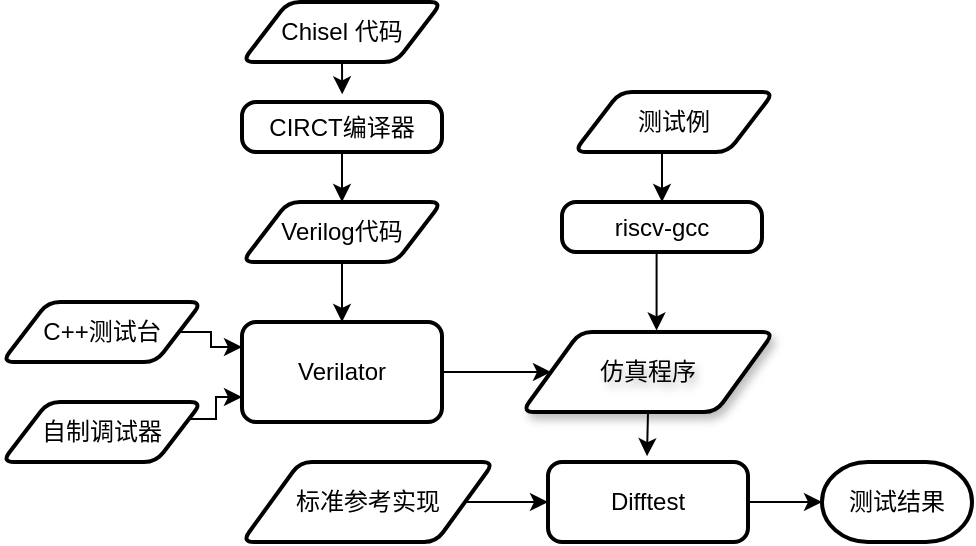 <mxfile version="24.0.4" type="device">
  <diagram id="C5RBs43oDa-KdzZeNtuy" name="Page-1">
    <mxGraphModel dx="988" dy="551" grid="1" gridSize="10" guides="1" tooltips="1" connect="1" arrows="1" fold="1" page="1" pageScale="1" pageWidth="827" pageHeight="1169" math="0" shadow="0">
      <root>
        <mxCell id="WIyWlLk6GJQsqaUBKTNV-0" />
        <mxCell id="WIyWlLk6GJQsqaUBKTNV-1" parent="WIyWlLk6GJQsqaUBKTNV-0" />
        <mxCell id="_5CvA-VoMg5_uBIjGaFQ-31" style="edgeStyle=orthogonalEdgeStyle;rounded=0;orthogonalLoop=1;jettySize=auto;html=1;exitX=0.5;exitY=1;exitDx=0;exitDy=0;entryX=0.5;entryY=0;entryDx=0;entryDy=0;" edge="1" parent="WIyWlLk6GJQsqaUBKTNV-1" source="_5CvA-VoMg5_uBIjGaFQ-3" target="_5CvA-VoMg5_uBIjGaFQ-13">
          <mxGeometry relative="1" as="geometry" />
        </mxCell>
        <mxCell id="_5CvA-VoMg5_uBIjGaFQ-3" value="Verilog代码" style="shape=parallelogram;html=1;strokeWidth=2;perimeter=parallelogramPerimeter;whiteSpace=wrap;rounded=1;arcSize=12;size=0.23;" vertex="1" parent="WIyWlLk6GJQsqaUBKTNV-1">
          <mxGeometry x="180" y="130" width="100" height="30" as="geometry" />
        </mxCell>
        <mxCell id="_5CvA-VoMg5_uBIjGaFQ-28" style="edgeStyle=orthogonalEdgeStyle;rounded=0;orthogonalLoop=1;jettySize=auto;html=1;exitX=0.5;exitY=1;exitDx=0;exitDy=0;entryX=0.5;entryY=0;entryDx=0;entryDy=0;" edge="1" parent="WIyWlLk6GJQsqaUBKTNV-1" source="_5CvA-VoMg5_uBIjGaFQ-11" target="_5CvA-VoMg5_uBIjGaFQ-3">
          <mxGeometry relative="1" as="geometry" />
        </mxCell>
        <mxCell id="_5CvA-VoMg5_uBIjGaFQ-11" value="CIRCT编译器" style="rounded=1;whiteSpace=wrap;html=1;absoluteArcSize=1;arcSize=14;strokeWidth=2;" vertex="1" parent="WIyWlLk6GJQsqaUBKTNV-1">
          <mxGeometry x="180" y="80" width="100" height="25" as="geometry" />
        </mxCell>
        <mxCell id="_5CvA-VoMg5_uBIjGaFQ-12" value="Chisel 代码" style="shape=parallelogram;html=1;strokeWidth=2;perimeter=parallelogramPerimeter;whiteSpace=wrap;rounded=1;arcSize=12;size=0.23;" vertex="1" parent="WIyWlLk6GJQsqaUBKTNV-1">
          <mxGeometry x="180" y="30" width="100" height="30" as="geometry" />
        </mxCell>
        <mxCell id="_5CvA-VoMg5_uBIjGaFQ-32" style="edgeStyle=orthogonalEdgeStyle;rounded=0;orthogonalLoop=1;jettySize=auto;html=1;exitX=1;exitY=0.5;exitDx=0;exitDy=0;" edge="1" parent="WIyWlLk6GJQsqaUBKTNV-1" source="_5CvA-VoMg5_uBIjGaFQ-13" target="_5CvA-VoMg5_uBIjGaFQ-18">
          <mxGeometry relative="1" as="geometry" />
        </mxCell>
        <mxCell id="_5CvA-VoMg5_uBIjGaFQ-13" value="Verilator" style="rounded=1;whiteSpace=wrap;html=1;absoluteArcSize=1;arcSize=14;strokeWidth=2;" vertex="1" parent="WIyWlLk6GJQsqaUBKTNV-1">
          <mxGeometry x="180" y="190" width="100" height="50" as="geometry" />
        </mxCell>
        <mxCell id="_5CvA-VoMg5_uBIjGaFQ-29" style="edgeStyle=elbowEdgeStyle;rounded=0;orthogonalLoop=1;jettySize=auto;html=1;exitX=1;exitY=0.5;exitDx=0;exitDy=0;entryX=0;entryY=0.25;entryDx=0;entryDy=0;" edge="1" parent="WIyWlLk6GJQsqaUBKTNV-1" source="_5CvA-VoMg5_uBIjGaFQ-16" target="_5CvA-VoMg5_uBIjGaFQ-13">
          <mxGeometry relative="1" as="geometry" />
        </mxCell>
        <mxCell id="_5CvA-VoMg5_uBIjGaFQ-16" value="C++测试台" style="shape=parallelogram;html=1;strokeWidth=2;perimeter=parallelogramPerimeter;whiteSpace=wrap;rounded=1;arcSize=12;size=0.23;" vertex="1" parent="WIyWlLk6GJQsqaUBKTNV-1">
          <mxGeometry x="60" y="180" width="100" height="30" as="geometry" />
        </mxCell>
        <mxCell id="_5CvA-VoMg5_uBIjGaFQ-30" style="edgeStyle=elbowEdgeStyle;rounded=0;orthogonalLoop=1;jettySize=auto;html=1;exitX=1;exitY=0.25;exitDx=0;exitDy=0;entryX=0;entryY=0.75;entryDx=0;entryDy=0;" edge="1" parent="WIyWlLk6GJQsqaUBKTNV-1" source="_5CvA-VoMg5_uBIjGaFQ-17" target="_5CvA-VoMg5_uBIjGaFQ-13">
          <mxGeometry relative="1" as="geometry" />
        </mxCell>
        <mxCell id="_5CvA-VoMg5_uBIjGaFQ-17" value="自制调试器" style="shape=parallelogram;html=1;strokeWidth=2;perimeter=parallelogramPerimeter;whiteSpace=wrap;rounded=1;arcSize=12;size=0.23;" vertex="1" parent="WIyWlLk6GJQsqaUBKTNV-1">
          <mxGeometry x="60" y="230" width="100" height="30" as="geometry" />
        </mxCell>
        <mxCell id="_5CvA-VoMg5_uBIjGaFQ-18" value="仿真程序" style="shape=parallelogram;html=1;strokeWidth=2;perimeter=parallelogramPerimeter;whiteSpace=wrap;rounded=1;arcSize=12;size=0.23;shadow=1;textShadow=1;" vertex="1" parent="WIyWlLk6GJQsqaUBKTNV-1">
          <mxGeometry x="320" y="195" width="126" height="40" as="geometry" />
        </mxCell>
        <mxCell id="_5CvA-VoMg5_uBIjGaFQ-34" style="edgeStyle=orthogonalEdgeStyle;rounded=0;orthogonalLoop=1;jettySize=auto;html=1;exitX=0.5;exitY=1;exitDx=0;exitDy=0;entryX=0.5;entryY=0;entryDx=0;entryDy=0;" edge="1" parent="WIyWlLk6GJQsqaUBKTNV-1" source="_5CvA-VoMg5_uBIjGaFQ-19" target="_5CvA-VoMg5_uBIjGaFQ-20">
          <mxGeometry relative="1" as="geometry" />
        </mxCell>
        <mxCell id="_5CvA-VoMg5_uBIjGaFQ-19" value="测试例" style="shape=parallelogram;html=1;strokeWidth=2;perimeter=parallelogramPerimeter;whiteSpace=wrap;rounded=1;arcSize=12;size=0.23;" vertex="1" parent="WIyWlLk6GJQsqaUBKTNV-1">
          <mxGeometry x="346" y="75" width="100" height="30" as="geometry" />
        </mxCell>
        <mxCell id="_5CvA-VoMg5_uBIjGaFQ-20" value="riscv-gcc" style="rounded=1;whiteSpace=wrap;html=1;absoluteArcSize=1;arcSize=14;strokeWidth=2;" vertex="1" parent="WIyWlLk6GJQsqaUBKTNV-1">
          <mxGeometry x="340" y="130" width="100" height="25" as="geometry" />
        </mxCell>
        <mxCell id="_5CvA-VoMg5_uBIjGaFQ-37" style="edgeStyle=orthogonalEdgeStyle;rounded=0;orthogonalLoop=1;jettySize=auto;html=1;entryX=0;entryY=0.5;entryDx=0;entryDy=0;" edge="1" parent="WIyWlLk6GJQsqaUBKTNV-1" source="_5CvA-VoMg5_uBIjGaFQ-23" target="_5CvA-VoMg5_uBIjGaFQ-24">
          <mxGeometry relative="1" as="geometry" />
        </mxCell>
        <mxCell id="_5CvA-VoMg5_uBIjGaFQ-23" value="标准参考实现" style="shape=parallelogram;html=1;strokeWidth=2;perimeter=parallelogramPerimeter;whiteSpace=wrap;rounded=1;arcSize=12;size=0.23;" vertex="1" parent="WIyWlLk6GJQsqaUBKTNV-1">
          <mxGeometry x="180" y="260" width="126" height="40" as="geometry" />
        </mxCell>
        <mxCell id="_5CvA-VoMg5_uBIjGaFQ-24" value="Difftest" style="rounded=1;whiteSpace=wrap;html=1;absoluteArcSize=1;arcSize=14;strokeWidth=2;" vertex="1" parent="WIyWlLk6GJQsqaUBKTNV-1">
          <mxGeometry x="333" y="260" width="100" height="40" as="geometry" />
        </mxCell>
        <mxCell id="_5CvA-VoMg5_uBIjGaFQ-26" value="测试结果" style="strokeWidth=2;html=1;shape=mxgraph.flowchart.terminator;whiteSpace=wrap;" vertex="1" parent="WIyWlLk6GJQsqaUBKTNV-1">
          <mxGeometry x="470" y="260" width="75" height="40" as="geometry" />
        </mxCell>
        <mxCell id="_5CvA-VoMg5_uBIjGaFQ-27" style="edgeStyle=orthogonalEdgeStyle;rounded=0;orthogonalLoop=1;jettySize=auto;html=1;exitX=0.5;exitY=1;exitDx=0;exitDy=0;entryX=0.501;entryY=-0.154;entryDx=0;entryDy=0;entryPerimeter=0;" edge="1" parent="WIyWlLk6GJQsqaUBKTNV-1" source="_5CvA-VoMg5_uBIjGaFQ-12" target="_5CvA-VoMg5_uBIjGaFQ-11">
          <mxGeometry relative="1" as="geometry" />
        </mxCell>
        <mxCell id="_5CvA-VoMg5_uBIjGaFQ-35" style="edgeStyle=orthogonalEdgeStyle;rounded=0;orthogonalLoop=1;jettySize=auto;html=1;exitX=0.5;exitY=1;exitDx=0;exitDy=0;entryX=0.534;entryY=-0.019;entryDx=0;entryDy=0;entryPerimeter=0;" edge="1" parent="WIyWlLk6GJQsqaUBKTNV-1" source="_5CvA-VoMg5_uBIjGaFQ-20" target="_5CvA-VoMg5_uBIjGaFQ-18">
          <mxGeometry relative="1" as="geometry" />
        </mxCell>
        <mxCell id="_5CvA-VoMg5_uBIjGaFQ-36" style="edgeStyle=orthogonalEdgeStyle;rounded=0;orthogonalLoop=1;jettySize=auto;html=1;exitX=0.5;exitY=1;exitDx=0;exitDy=0;entryX=0.495;entryY=-0.073;entryDx=0;entryDy=0;entryPerimeter=0;" edge="1" parent="WIyWlLk6GJQsqaUBKTNV-1" source="_5CvA-VoMg5_uBIjGaFQ-18" target="_5CvA-VoMg5_uBIjGaFQ-24">
          <mxGeometry relative="1" as="geometry" />
        </mxCell>
        <mxCell id="_5CvA-VoMg5_uBIjGaFQ-38" style="edgeStyle=orthogonalEdgeStyle;rounded=0;orthogonalLoop=1;jettySize=auto;html=1;exitX=1;exitY=0.5;exitDx=0;exitDy=0;entryX=0;entryY=0.5;entryDx=0;entryDy=0;entryPerimeter=0;" edge="1" parent="WIyWlLk6GJQsqaUBKTNV-1" source="_5CvA-VoMg5_uBIjGaFQ-24" target="_5CvA-VoMg5_uBIjGaFQ-26">
          <mxGeometry relative="1" as="geometry" />
        </mxCell>
      </root>
    </mxGraphModel>
  </diagram>
</mxfile>
